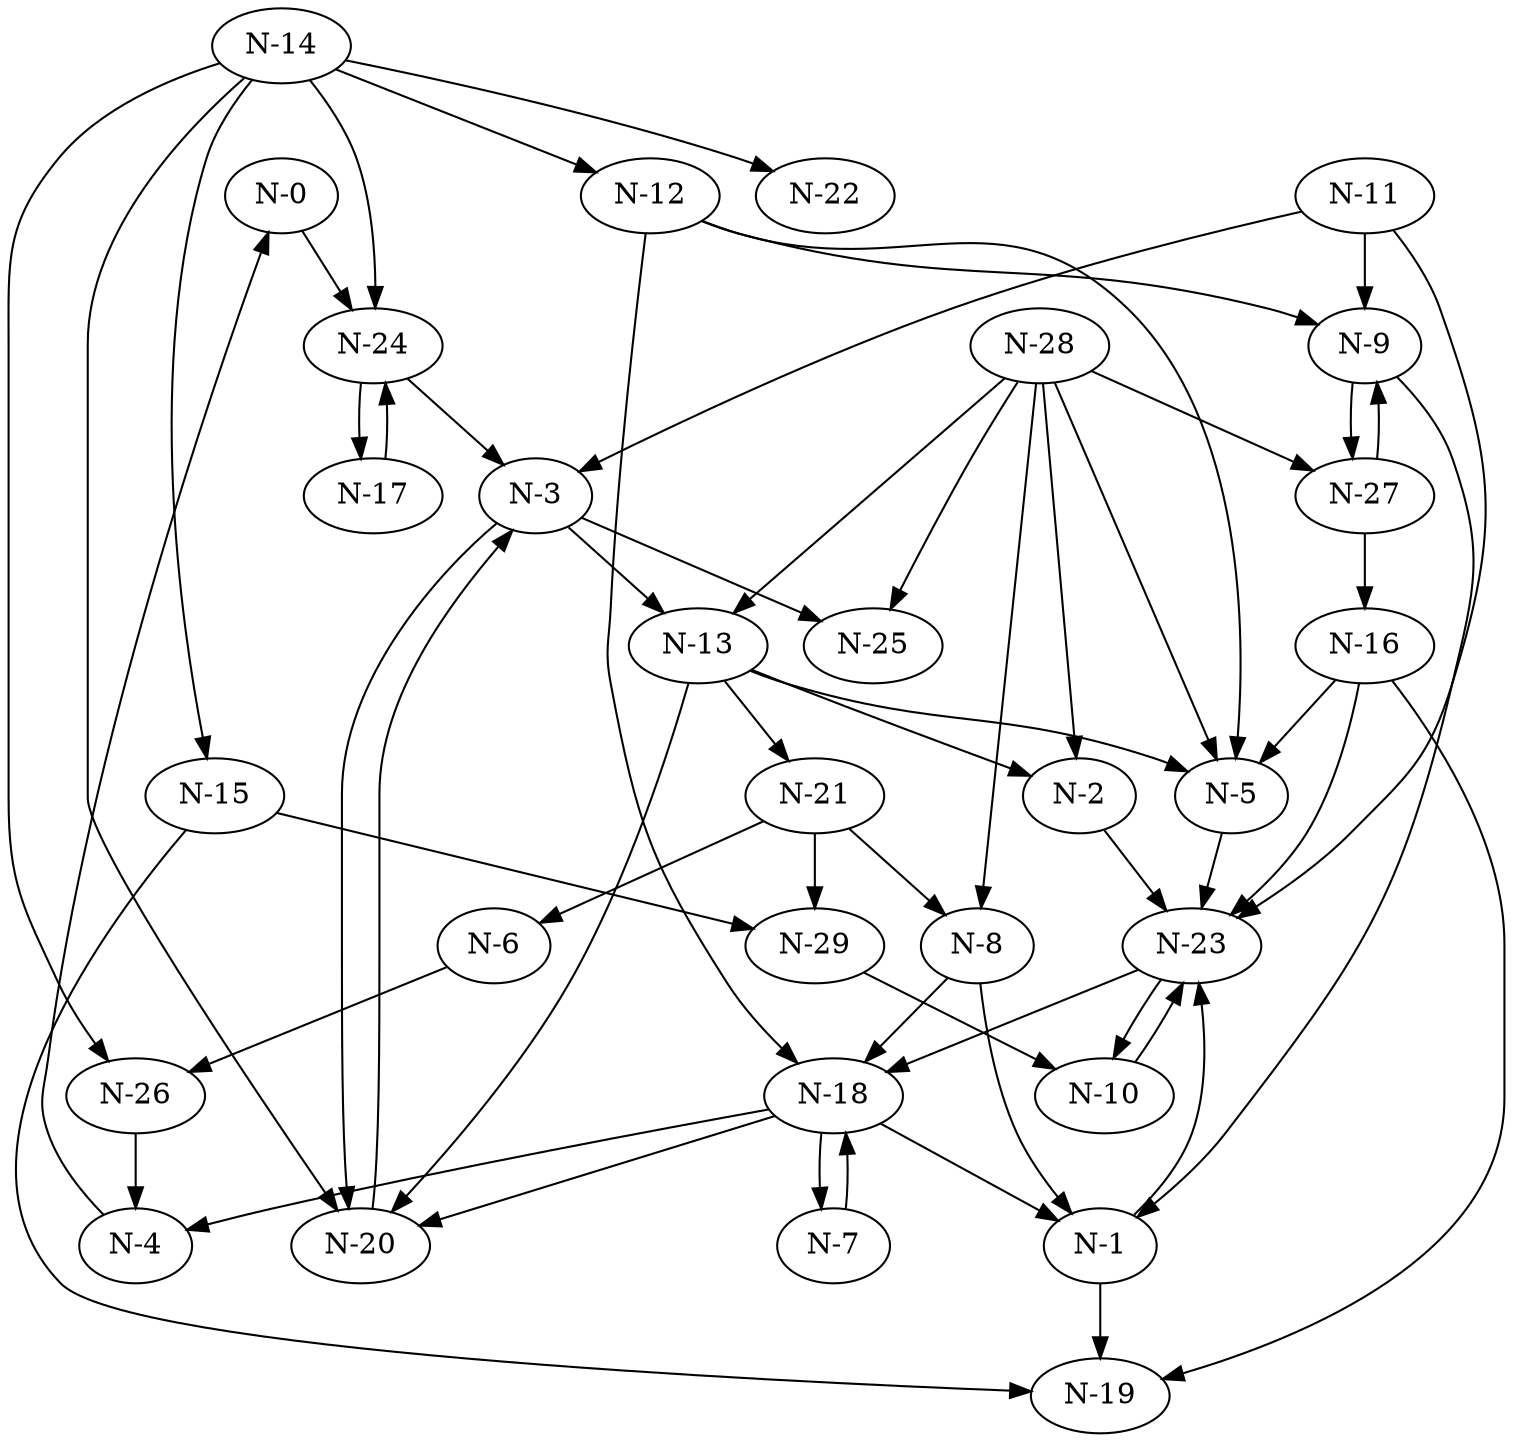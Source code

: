 digraph G {
    "N-0";
    "N-1";
    "N-2";
    "N-3";
    "N-4";
    "N-5";
    "N-6";
    "N-7";
    "N-8";
    "N-9";
    "N-10";
    "N-11";
    "N-12";
    "N-13";
    "N-14";
    "N-15";
    "N-16";
    "N-17";
    "N-18";
    "N-19";
    "N-20";
    "N-21";
    "N-22";
    "N-23";
    "N-24";
    "N-25";
    "N-26";
    "N-27";
    "N-28";
    "N-29";
    "N-0" -> "N-24";
    "N-1" -> "N-23";
    "N-1" -> "N-19";
    "N-2" -> "N-23";
    "N-3" -> "N-25";
    "N-3" -> "N-20";
    "N-3" -> "N-13";
    "N-4" -> "N-0";
    "N-5" -> "N-23";
    "N-6" -> "N-26";
    "N-7" -> "N-18";
    "N-8" -> "N-1";
    "N-8" -> "N-18";
    "N-9" -> "N-27";
    "N-9" -> "N-1";
    "N-10" -> "N-23";
    "N-11" -> "N-9";
    "N-11" -> "N-23";
    "N-11" -> "N-3";
    "N-12" -> "N-5";
    "N-12" -> "N-18";
    "N-12" -> "N-9";
    "N-13" -> "N-21";
    "N-13" -> "N-5";
    "N-13" -> "N-20";
    "N-13" -> "N-2";
    "N-14" -> "N-22";
    "N-14" -> "N-26";
    "N-14" -> "N-20";
    "N-14" -> "N-15";
    "N-14" -> "N-24";
    "N-14" -> "N-12";
    "N-15" -> "N-19";
    "N-15" -> "N-29";
    "N-16" -> "N-23";
    "N-16" -> "N-5";
    "N-16" -> "N-19";
    "N-17" -> "N-24";
    "N-18" -> "N-7";
    "N-18" -> "N-20";
    "N-18" -> "N-1";
    "N-18" -> "N-4";
    "N-20" -> "N-3";
    "N-21" -> "N-8";
    "N-21" -> "N-6";
    "N-21" -> "N-29";
    "N-23" -> "N-10";
    "N-23" -> "N-18";
    "N-24" -> "N-17";
    "N-24" -> "N-3";
    "N-26" -> "N-4";
    "N-27" -> "N-16";
    "N-27" -> "N-9";
    "N-28" -> "N-2";
    "N-28" -> "N-13";
    "N-28" -> "N-8";
    "N-28" -> "N-5";
    "N-28" -> "N-25";
    "N-28" -> "N-27";
    "N-29" -> "N-10";
}
